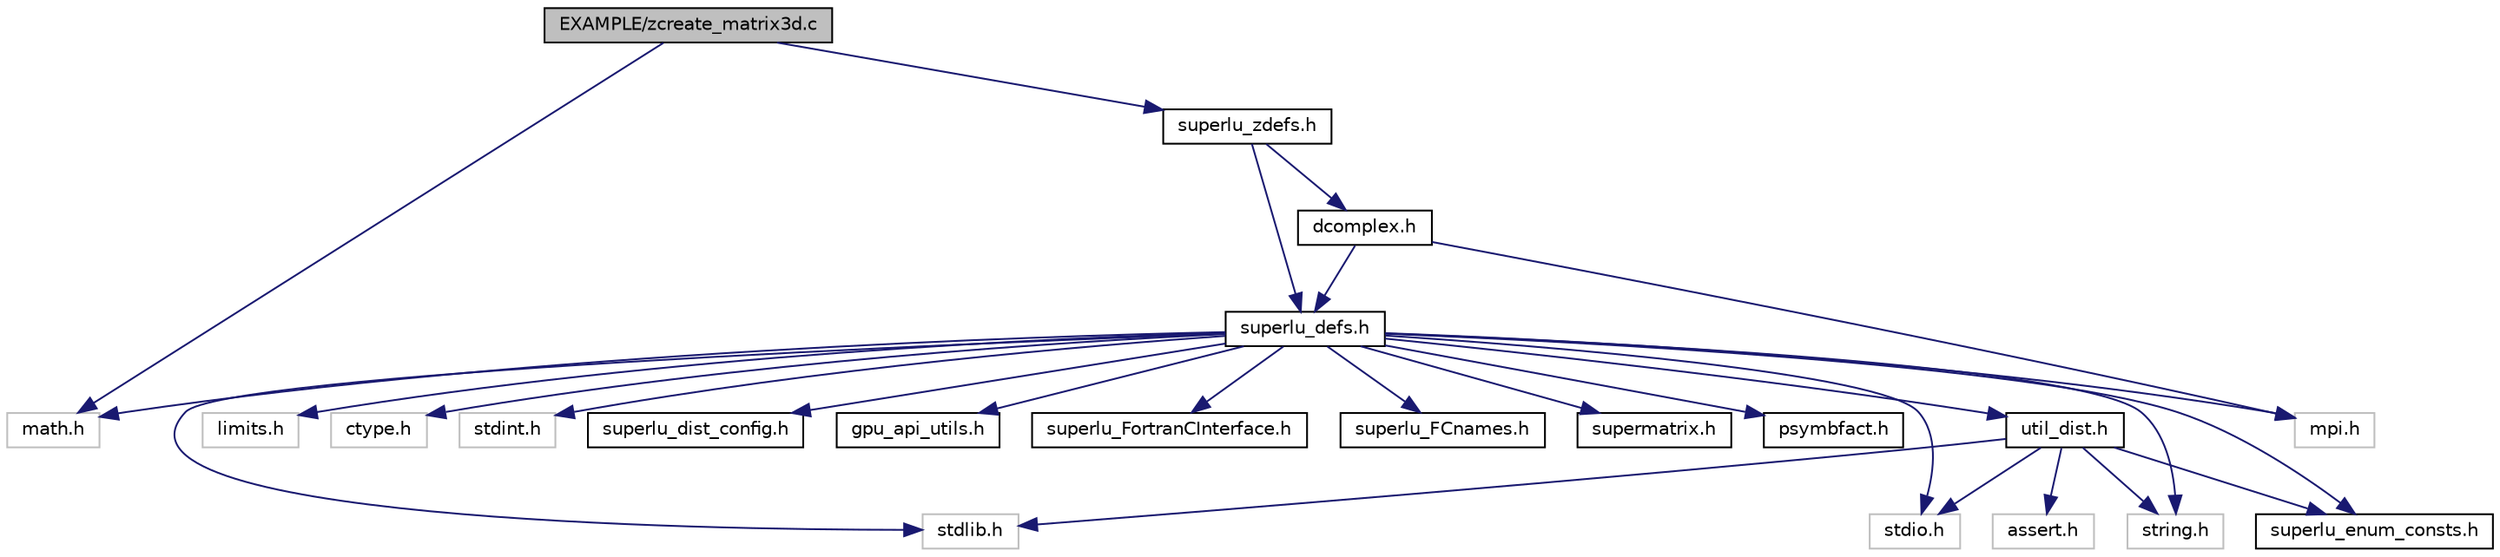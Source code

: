 digraph "EXAMPLE/zcreate_matrix3d.c"
{
 // LATEX_PDF_SIZE
  edge [fontname="Helvetica",fontsize="10",labelfontname="Helvetica",labelfontsize="10"];
  node [fontname="Helvetica",fontsize="10",shape=record];
  Node1 [label="EXAMPLE/zcreate_matrix3d.c",height=0.2,width=0.4,color="black", fillcolor="grey75", style="filled", fontcolor="black",tooltip="Read the matrix from data file."];
  Node1 -> Node2 [color="midnightblue",fontsize="10",style="solid",fontname="Helvetica"];
  Node2 [label="math.h",height=0.2,width=0.4,color="grey75", fillcolor="white", style="filled",tooltip=" "];
  Node1 -> Node3 [color="midnightblue",fontsize="10",style="solid",fontname="Helvetica"];
  Node3 [label="superlu_zdefs.h",height=0.2,width=0.4,color="black", fillcolor="white", style="filled",URL="$superlu__zdefs_8h.html",tooltip="Distributed SuperLU data types and function prototypes."];
  Node3 -> Node4 [color="midnightblue",fontsize="10",style="solid",fontname="Helvetica"];
  Node4 [label="superlu_defs.h",height=0.2,width=0.4,color="black", fillcolor="white", style="filled",URL="$superlu__defs_8h.html",tooltip="Definitions which are precision-neutral."];
  Node4 -> Node5 [color="midnightblue",fontsize="10",style="solid",fontname="Helvetica"];
  Node5 [label="mpi.h",height=0.2,width=0.4,color="grey75", fillcolor="white", style="filled",tooltip=" "];
  Node4 -> Node6 [color="midnightblue",fontsize="10",style="solid",fontname="Helvetica"];
  Node6 [label="stdlib.h",height=0.2,width=0.4,color="grey75", fillcolor="white", style="filled",tooltip=" "];
  Node4 -> Node7 [color="midnightblue",fontsize="10",style="solid",fontname="Helvetica"];
  Node7 [label="stdio.h",height=0.2,width=0.4,color="grey75", fillcolor="white", style="filled",tooltip=" "];
  Node4 -> Node8 [color="midnightblue",fontsize="10",style="solid",fontname="Helvetica"];
  Node8 [label="limits.h",height=0.2,width=0.4,color="grey75", fillcolor="white", style="filled",tooltip=" "];
  Node4 -> Node9 [color="midnightblue",fontsize="10",style="solid",fontname="Helvetica"];
  Node9 [label="string.h",height=0.2,width=0.4,color="grey75", fillcolor="white", style="filled",tooltip=" "];
  Node4 -> Node10 [color="midnightblue",fontsize="10",style="solid",fontname="Helvetica"];
  Node10 [label="ctype.h",height=0.2,width=0.4,color="grey75", fillcolor="white", style="filled",tooltip=" "];
  Node4 -> Node2 [color="midnightblue",fontsize="10",style="solid",fontname="Helvetica"];
  Node4 -> Node11 [color="midnightblue",fontsize="10",style="solid",fontname="Helvetica"];
  Node11 [label="stdint.h",height=0.2,width=0.4,color="grey75", fillcolor="white", style="filled",tooltip=" "];
  Node4 -> Node12 [color="midnightblue",fontsize="10",style="solid",fontname="Helvetica"];
  Node12 [label="superlu_dist_config.h",height=0.2,width=0.4,color="black", fillcolor="white", style="filled",URL="$superlu__dist__config_8h.html",tooltip=" "];
  Node4 -> Node13 [color="midnightblue",fontsize="10",style="solid",fontname="Helvetica"];
  Node13 [label="gpu_api_utils.h",height=0.2,width=0.4,color="black", fillcolor="white", style="filled",URL="$gpu__api__utils_8h.html",tooltip=" "];
  Node4 -> Node14 [color="midnightblue",fontsize="10",style="solid",fontname="Helvetica"];
  Node14 [label="superlu_FortranCInterface.h",height=0.2,width=0.4,color="black", fillcolor="white", style="filled",URL="$superlu__FortranCInterface_8h.html",tooltip=" "];
  Node4 -> Node15 [color="midnightblue",fontsize="10",style="solid",fontname="Helvetica"];
  Node15 [label="superlu_FCnames.h",height=0.2,width=0.4,color="black", fillcolor="white", style="filled",URL="$superlu__FCnames_8h.html",tooltip="Macro definitions."];
  Node4 -> Node16 [color="midnightblue",fontsize="10",style="solid",fontname="Helvetica"];
  Node16 [label="superlu_enum_consts.h",height=0.2,width=0.4,color="black", fillcolor="white", style="filled",URL="$superlu__enum__consts_8h.html",tooltip="enum constants header file"];
  Node4 -> Node17 [color="midnightblue",fontsize="10",style="solid",fontname="Helvetica"];
  Node17 [label="supermatrix.h",height=0.2,width=0.4,color="black", fillcolor="white", style="filled",URL="$supermatrix_8h.html",tooltip="Matrix type definitions."];
  Node4 -> Node18 [color="midnightblue",fontsize="10",style="solid",fontname="Helvetica"];
  Node18 [label="util_dist.h",height=0.2,width=0.4,color="black", fillcolor="white", style="filled",URL="$util__dist_8h.html",tooltip="Header for utilities."];
  Node18 -> Node7 [color="midnightblue",fontsize="10",style="solid",fontname="Helvetica"];
  Node18 -> Node6 [color="midnightblue",fontsize="10",style="solid",fontname="Helvetica"];
  Node18 -> Node9 [color="midnightblue",fontsize="10",style="solid",fontname="Helvetica"];
  Node18 -> Node19 [color="midnightblue",fontsize="10",style="solid",fontname="Helvetica"];
  Node19 [label="assert.h",height=0.2,width=0.4,color="grey75", fillcolor="white", style="filled",tooltip=" "];
  Node18 -> Node16 [color="midnightblue",fontsize="10",style="solid",fontname="Helvetica"];
  Node4 -> Node20 [color="midnightblue",fontsize="10",style="solid",fontname="Helvetica"];
  Node20 [label="psymbfact.h",height=0.2,width=0.4,color="black", fillcolor="white", style="filled",URL="$psymbfact_8h.html",tooltip="Definitions for parallel symbolic factorization routine."];
  Node3 -> Node21 [color="midnightblue",fontsize="10",style="solid",fontname="Helvetica"];
  Node21 [label="dcomplex.h",height=0.2,width=0.4,color="black", fillcolor="white", style="filled",URL="$dcomplex_8h.html",tooltip="Header for dcomplex.c."];
  Node21 -> Node5 [color="midnightblue",fontsize="10",style="solid",fontname="Helvetica"];
  Node21 -> Node4 [color="midnightblue",fontsize="10",style="solid",fontname="Helvetica"];
}
